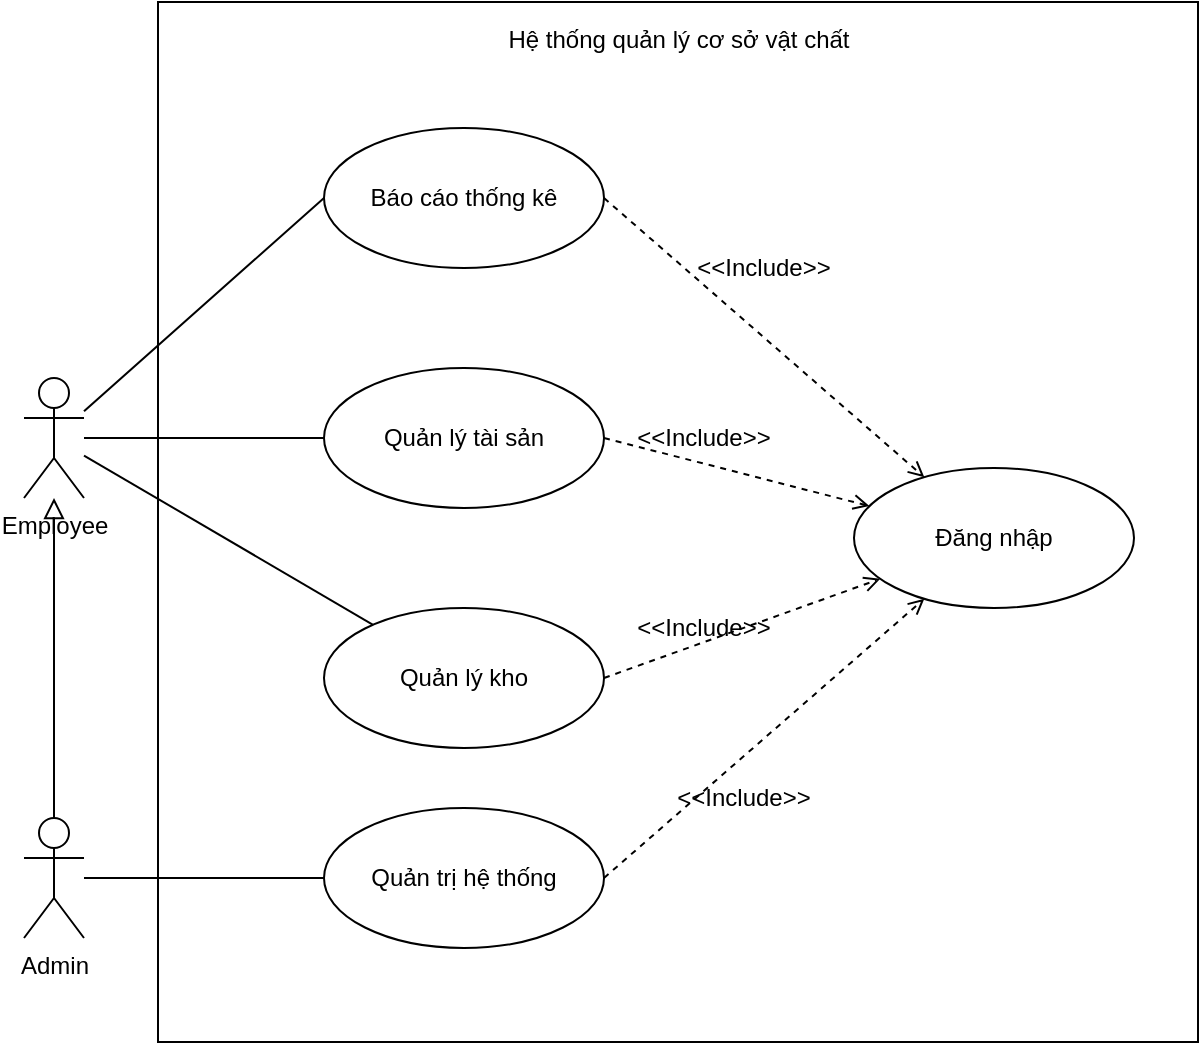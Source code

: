 <mxfile version="14.1.9" type="github" pages="5">
  <diagram id="dVXqkfpi9wXPAialBgrI" name="UC1">
    <mxGraphModel dx="1422" dy="762" grid="1" gridSize="10" guides="1" tooltips="1" connect="1" arrows="1" fold="1" page="1" pageScale="1" pageWidth="1169" pageHeight="827" math="0" shadow="0">
      <root>
        <mxCell id="0" />
        <mxCell id="1" parent="0" />
        <mxCell id="hopFDyqIysUGQZ3eUbV3-37" value="" style="rounded=0;whiteSpace=wrap;html=1;fillColor=none;" parent="1" vertex="1">
          <mxGeometry x="237" y="27" width="520" height="520" as="geometry" />
        </mxCell>
        <mxCell id="hopFDyqIysUGQZ3eUbV3-20" style="rounded=0;orthogonalLoop=1;jettySize=auto;html=1;entryX=0;entryY=0.5;entryDx=0;entryDy=0;startSize=6;endArrow=none;endFill=0;strokeWidth=1;" parent="1" source="hopFDyqIysUGQZ3eUbV3-1" target="hopFDyqIysUGQZ3eUbV3-12" edge="1">
          <mxGeometry relative="1" as="geometry" />
        </mxCell>
        <mxCell id="-otY0n_Lngo77KqHLbCn-20" style="edgeStyle=orthogonalEdgeStyle;rounded=0;orthogonalLoop=1;jettySize=auto;html=1;endArrow=block;endFill=0;endSize=8;" edge="1" parent="1" source="hopFDyqIysUGQZ3eUbV3-1" target="hopFDyqIysUGQZ3eUbV3-2">
          <mxGeometry relative="1" as="geometry" />
        </mxCell>
        <mxCell id="hopFDyqIysUGQZ3eUbV3-1" value="Admin" style="shape=umlActor;verticalLabelPosition=bottom;verticalAlign=top;html=1;outlineConnect=0;" parent="1" vertex="1">
          <mxGeometry x="170" y="435" width="30" height="60" as="geometry" />
        </mxCell>
        <mxCell id="hopFDyqIysUGQZ3eUbV3-22" style="edgeStyle=none;rounded=0;orthogonalLoop=1;jettySize=auto;html=1;entryX=0;entryY=0.5;entryDx=0;entryDy=0;startSize=6;endArrow=none;endFill=0;strokeWidth=1;" parent="1" source="hopFDyqIysUGQZ3eUbV3-2" target="hopFDyqIysUGQZ3eUbV3-15" edge="1">
          <mxGeometry relative="1" as="geometry">
            <mxPoint x="200" y="160" as="sourcePoint" />
          </mxGeometry>
        </mxCell>
        <mxCell id="hopFDyqIysUGQZ3eUbV3-2" value="Employee" style="shape=umlActor;verticalLabelPosition=bottom;verticalAlign=top;html=1;outlineConnect=0;" parent="1" vertex="1">
          <mxGeometry x="170" y="215" width="30" height="60" as="geometry" />
        </mxCell>
        <mxCell id="hopFDyqIysUGQZ3eUbV3-25" style="edgeStyle=none;rounded=0;orthogonalLoop=1;jettySize=auto;html=1;startSize=6;endArrow=open;endFill=0;strokeWidth=1;exitX=1;exitY=0.5;exitDx=0;exitDy=0;dashed=1;" parent="1" source="hopFDyqIysUGQZ3eUbV3-12" target="hopFDyqIysUGQZ3eUbV3-24" edge="1">
          <mxGeometry relative="1" as="geometry" />
        </mxCell>
        <mxCell id="hopFDyqIysUGQZ3eUbV3-12" value="Quản trị hệ thống" style="ellipse;whiteSpace=wrap;html=1;" parent="1" vertex="1">
          <mxGeometry x="320" y="430" width="140" height="70" as="geometry" />
        </mxCell>
        <mxCell id="hopFDyqIysUGQZ3eUbV3-28" style="edgeStyle=none;rounded=0;orthogonalLoop=1;jettySize=auto;html=1;exitX=1;exitY=0.5;exitDx=0;exitDy=0;dashed=1;startSize=6;endArrow=open;endFill=0;strokeWidth=1;" parent="1" source="hopFDyqIysUGQZ3eUbV3-14" target="hopFDyqIysUGQZ3eUbV3-24" edge="1">
          <mxGeometry relative="1" as="geometry" />
        </mxCell>
        <mxCell id="hopFDyqIysUGQZ3eUbV3-14" value="Quản lý tài sản" style="ellipse;whiteSpace=wrap;html=1;" parent="1" vertex="1">
          <mxGeometry x="320" y="210" width="140" height="70" as="geometry" />
        </mxCell>
        <mxCell id="hopFDyqIysUGQZ3eUbV3-29" style="edgeStyle=none;rounded=0;orthogonalLoop=1;jettySize=auto;html=1;dashed=1;startSize=6;endArrow=open;endFill=0;strokeWidth=1;exitX=1;exitY=0.5;exitDx=0;exitDy=0;" parent="1" source="hopFDyqIysUGQZ3eUbV3-15" target="hopFDyqIysUGQZ3eUbV3-24" edge="1">
          <mxGeometry relative="1" as="geometry" />
        </mxCell>
        <mxCell id="hopFDyqIysUGQZ3eUbV3-15" value="Báo cáo thống kê" style="ellipse;whiteSpace=wrap;html=1;" parent="1" vertex="1">
          <mxGeometry x="320" y="90" width="140" height="70" as="geometry" />
        </mxCell>
        <mxCell id="hopFDyqIysUGQZ3eUbV3-30" style="edgeStyle=none;rounded=0;orthogonalLoop=1;jettySize=auto;html=1;dashed=1;startSize=6;endArrow=open;endFill=0;strokeWidth=1;exitX=1;exitY=0.5;exitDx=0;exitDy=0;" parent="1" source="hopFDyqIysUGQZ3eUbV3-16" target="hopFDyqIysUGQZ3eUbV3-24" edge="1">
          <mxGeometry relative="1" as="geometry" />
        </mxCell>
        <mxCell id="hopFDyqIysUGQZ3eUbV3-16" value="Quản lý kho" style="ellipse;whiteSpace=wrap;html=1;" parent="1" vertex="1">
          <mxGeometry x="320" y="330" width="140" height="70" as="geometry" />
        </mxCell>
        <mxCell id="hopFDyqIysUGQZ3eUbV3-24" value="Đăng nhập" style="ellipse;whiteSpace=wrap;html=1;" parent="1" vertex="1">
          <mxGeometry x="585" y="260" width="140" height="70" as="geometry" />
        </mxCell>
        <mxCell id="hopFDyqIysUGQZ3eUbV3-31" value="&amp;lt;&amp;lt;Include&amp;gt;&amp;gt;" style="text;html=1;strokeColor=none;fillColor=none;align=center;verticalAlign=middle;whiteSpace=wrap;rounded=0;" parent="1" vertex="1">
          <mxGeometry x="520" y="150" width="40" height="20" as="geometry" />
        </mxCell>
        <mxCell id="hopFDyqIysUGQZ3eUbV3-32" value="&amp;lt;&amp;lt;Include&amp;gt;&amp;gt;" style="text;html=1;strokeColor=none;fillColor=none;align=center;verticalAlign=middle;whiteSpace=wrap;rounded=0;" parent="1" vertex="1">
          <mxGeometry x="510" y="415" width="40" height="20" as="geometry" />
        </mxCell>
        <mxCell id="hopFDyqIysUGQZ3eUbV3-33" value="&amp;lt;&amp;lt;Include&amp;gt;&amp;gt;" style="text;html=1;strokeColor=none;fillColor=none;align=center;verticalAlign=middle;whiteSpace=wrap;rounded=0;" parent="1" vertex="1">
          <mxGeometry x="490" y="235" width="40" height="20" as="geometry" />
        </mxCell>
        <mxCell id="hopFDyqIysUGQZ3eUbV3-34" value="&amp;lt;&amp;lt;Include&amp;gt;&amp;gt;" style="text;html=1;strokeColor=none;fillColor=none;align=center;verticalAlign=middle;whiteSpace=wrap;rounded=0;" parent="1" vertex="1">
          <mxGeometry x="490" y="330" width="40" height="20" as="geometry" />
        </mxCell>
        <mxCell id="hopFDyqIysUGQZ3eUbV3-38" value="Hệ thống quản lý cơ sở vật chất" style="text;html=1;strokeColor=none;fillColor=none;align=center;verticalAlign=middle;whiteSpace=wrap;rounded=0;" parent="1" vertex="1">
          <mxGeometry x="382.5" y="36" width="229" height="20" as="geometry" />
        </mxCell>
        <mxCell id="37WXP0a6L4Rm4VhgSl-j-1" value="" style="endArrow=none;html=1;strokeWidth=1;" parent="1" source="hopFDyqIysUGQZ3eUbV3-14" target="hopFDyqIysUGQZ3eUbV3-2" edge="1">
          <mxGeometry width="50" height="50" relative="1" as="geometry">
            <mxPoint x="560" y="310" as="sourcePoint" />
            <mxPoint x="610" y="260" as="targetPoint" />
          </mxGeometry>
        </mxCell>
        <mxCell id="37WXP0a6L4Rm4VhgSl-j-2" value="" style="endArrow=none;html=1;strokeWidth=1;" parent="1" source="hopFDyqIysUGQZ3eUbV3-2" target="hopFDyqIysUGQZ3eUbV3-16" edge="1">
          <mxGeometry width="50" height="50" relative="1" as="geometry">
            <mxPoint x="560" y="310" as="sourcePoint" />
            <mxPoint x="610" y="260" as="targetPoint" />
          </mxGeometry>
        </mxCell>
      </root>
    </mxGraphModel>
  </diagram>
  <diagram id="IGF3EsUmBoyFUmp52A5r" name="QL mượn trả">
    <mxGraphModel dx="1422" dy="762" grid="1" gridSize="10" guides="1" tooltips="1" connect="1" arrows="1" fold="1" page="1" pageScale="1" pageWidth="827" pageHeight="1169" math="0" shadow="0">
      <root>
        <mxCell id="8nXFH0JiOrz2kU0Iak2L-0" />
        <mxCell id="8nXFH0JiOrz2kU0Iak2L-1" parent="8nXFH0JiOrz2kU0Iak2L-0" />
        <mxCell id="8nXFH0JiOrz2kU0Iak2L-9" value="" style="rounded=0;whiteSpace=wrap;html=1;fillColor=none;" vertex="1" parent="8nXFH0JiOrz2kU0Iak2L-1">
          <mxGeometry x="240" y="200" width="410" height="320" as="geometry" />
        </mxCell>
        <mxCell id="8nXFH0JiOrz2kU0Iak2L-2" value="Quản lý mượn" style="ellipse;whiteSpace=wrap;html=1;fillColor=none;" vertex="1" parent="8nXFH0JiOrz2kU0Iak2L-1">
          <mxGeometry x="500" y="250" width="140" height="70" as="geometry" />
        </mxCell>
        <mxCell id="8nXFH0JiOrz2kU0Iak2L-3" value="Quản lý trả" style="ellipse;whiteSpace=wrap;html=1;fillColor=none;" vertex="1" parent="8nXFH0JiOrz2kU0Iak2L-1">
          <mxGeometry x="500" y="340" width="140" height="70" as="geometry" />
        </mxCell>
        <mxCell id="8nXFH0JiOrz2kU0Iak2L-4" value="Cập nhật tình trạng&lt;br&gt;tài sản mượn trả" style="ellipse;whiteSpace=wrap;html=1;fillColor=none;" vertex="1" parent="8nXFH0JiOrz2kU0Iak2L-1">
          <mxGeometry x="500" y="430" width="140" height="70" as="geometry" />
        </mxCell>
        <mxCell id="8nXFH0JiOrz2kU0Iak2L-5" value="Quản lý mượn trả" style="ellipse;whiteSpace=wrap;html=1;fillColor=none;" vertex="1" parent="8nXFH0JiOrz2kU0Iak2L-1">
          <mxGeometry x="290" y="340" width="140" height="70" as="geometry" />
        </mxCell>
        <mxCell id="8nXFH0JiOrz2kU0Iak2L-6" value="&amp;lt;&amp;lt;extend&amp;gt;" style="html=1;verticalAlign=bottom;endArrow=open;dashed=1;endSize=8;strokeWidth=1;" edge="1" parent="8nXFH0JiOrz2kU0Iak2L-1" source="8nXFH0JiOrz2kU0Iak2L-2" target="8nXFH0JiOrz2kU0Iak2L-5">
          <mxGeometry x="-0.063" y="2" relative="1" as="geometry">
            <mxPoint x="730" y="360" as="sourcePoint" />
            <mxPoint x="650" y="360" as="targetPoint" />
            <mxPoint as="offset" />
          </mxGeometry>
        </mxCell>
        <mxCell id="8nXFH0JiOrz2kU0Iak2L-7" value="&amp;lt;&amp;lt;extend&amp;gt;" style="html=1;verticalAlign=bottom;endArrow=open;dashed=1;endSize=8;strokeWidth=1;" edge="1" parent="8nXFH0JiOrz2kU0Iak2L-1" source="8nXFH0JiOrz2kU0Iak2L-3" target="8nXFH0JiOrz2kU0Iak2L-5">
          <mxGeometry x="0.1" y="-4" relative="1" as="geometry">
            <mxPoint x="529.464" y="319.218" as="sourcePoint" />
            <mxPoint x="400.618" y="380.824" as="targetPoint" />
            <mxPoint as="offset" />
          </mxGeometry>
        </mxCell>
        <mxCell id="8nXFH0JiOrz2kU0Iak2L-8" value="&amp;lt;&amp;lt;extend&amp;gt;" style="html=1;verticalAlign=bottom;endArrow=open;dashed=1;endSize=8;strokeWidth=1;" edge="1" parent="8nXFH0JiOrz2kU0Iak2L-1" source="8nXFH0JiOrz2kU0Iak2L-4" target="8nXFH0JiOrz2kU0Iak2L-5">
          <mxGeometry x="-0.249" y="-4" relative="1" as="geometry">
            <mxPoint x="510.999" y="390.893" as="sourcePoint" />
            <mxPoint x="418.962" y="398.996" as="targetPoint" />
            <mxPoint as="offset" />
          </mxGeometry>
        </mxCell>
        <mxCell id="vbhxtsgh-oYcn0MGXYFK-3" style="edgeStyle=orthogonalEdgeStyle;rounded=0;orthogonalLoop=1;jettySize=auto;html=1;endArrow=none;endFill=0;" edge="1" parent="8nXFH0JiOrz2kU0Iak2L-1" source="8nXFH0JiOrz2kU0Iak2L-10" target="8nXFH0JiOrz2kU0Iak2L-5">
          <mxGeometry relative="1" as="geometry" />
        </mxCell>
        <mxCell id="8nXFH0JiOrz2kU0Iak2L-10" value="Người quản lý" style="shape=umlActor;verticalLabelPosition=bottom;verticalAlign=top;html=1;outlineConnect=0;fillColor=none;" vertex="1" parent="8nXFH0JiOrz2kU0Iak2L-1">
          <mxGeometry x="150" y="345" width="30" height="60" as="geometry" />
        </mxCell>
        <mxCell id="vbhxtsgh-oYcn0MGXYFK-4" value="Quản lý mượn trả" style="text;html=1;strokeColor=none;fillColor=none;align=center;verticalAlign=middle;whiteSpace=wrap;rounded=0;" vertex="1" parent="8nXFH0JiOrz2kU0Iak2L-1">
          <mxGeometry x="382.5" y="210" width="125" height="20" as="geometry" />
        </mxCell>
      </root>
    </mxGraphModel>
  </diagram>
  <diagram id="-IxsUjIWY__YTiO2alqX" name="BCThongKe">
    <mxGraphModel dx="1422" dy="762" grid="1" gridSize="10" guides="1" tooltips="1" connect="1" arrows="1" fold="1" page="1" pageScale="1" pageWidth="827" pageHeight="1169" math="0" shadow="0">
      <root>
        <mxCell id="qecP7PRHYcjF8Xf0-uvo-0" />
        <mxCell id="qecP7PRHYcjF8Xf0-uvo-1" parent="qecP7PRHYcjF8Xf0-uvo-0" />
        <mxCell id="raj28CaZX_jqwOknyR3C-2" value="" style="rounded=0;whiteSpace=wrap;html=1;fillColor=none;" vertex="1" parent="qecP7PRHYcjF8Xf0-uvo-1">
          <mxGeometry x="160" y="80" width="520" height="480" as="geometry" />
        </mxCell>
        <mxCell id="qecP7PRHYcjF8Xf0-uvo-2" value="In sổ tài sản&lt;br&gt;lưu kho" style="ellipse;whiteSpace=wrap;html=1;" vertex="1" parent="qecP7PRHYcjF8Xf0-uvo-1">
          <mxGeometry x="494" y="130" width="140" height="70" as="geometry" />
        </mxCell>
        <mxCell id="qecP7PRHYcjF8Xf0-uvo-3" value="In sổ theo dõi &lt;br&gt;tài sản sử dụng" style="ellipse;whiteSpace=wrap;html=1;" vertex="1" parent="qecP7PRHYcjF8Xf0-uvo-1">
          <mxGeometry x="494" y="240" width="140" height="70" as="geometry" />
        </mxCell>
        <mxCell id="qecP7PRHYcjF8Xf0-uvo-4" value="In sổ theo dõi&lt;br&gt;mượn trả" style="ellipse;whiteSpace=wrap;html=1;" vertex="1" parent="qecP7PRHYcjF8Xf0-uvo-1">
          <mxGeometry x="494" y="350" width="140" height="70" as="geometry" />
        </mxCell>
        <mxCell id="qecP7PRHYcjF8Xf0-uvo-5" value="In biên bản&lt;br&gt;thanh lý tài sản" style="ellipse;whiteSpace=wrap;html=1;" vertex="1" parent="qecP7PRHYcjF8Xf0-uvo-1">
          <mxGeometry x="494" y="470" width="140" height="70" as="geometry" />
        </mxCell>
        <mxCell id="qecP7PRHYcjF8Xf0-uvo-6" value="Báo cáo thống kê" style="ellipse;whiteSpace=wrap;html=1;fillColor=none;" vertex="1" parent="qecP7PRHYcjF8Xf0-uvo-1">
          <mxGeometry x="194" y="275" width="140" height="70" as="geometry" />
        </mxCell>
        <mxCell id="qecP7PRHYcjF8Xf0-uvo-7" value="&amp;lt;&amp;lt;extend&amp;gt;&amp;gt;" style="html=1;verticalAlign=bottom;endArrow=open;dashed=1;endSize=8;strokeWidth=1;" edge="1" parent="qecP7PRHYcjF8Xf0-uvo-1" source="qecP7PRHYcjF8Xf0-uvo-2" target="qecP7PRHYcjF8Xf0-uvo-6">
          <mxGeometry relative="1" as="geometry">
            <mxPoint x="404" y="280" as="sourcePoint" />
            <mxPoint x="324" y="280" as="targetPoint" />
          </mxGeometry>
        </mxCell>
        <mxCell id="qecP7PRHYcjF8Xf0-uvo-8" value="&amp;lt;&amp;lt;extend&amp;gt;&amp;gt;" style="html=1;verticalAlign=bottom;endArrow=open;dashed=1;endSize=8;strokeWidth=1;" edge="1" parent="qecP7PRHYcjF8Xf0-uvo-1" source="qecP7PRHYcjF8Xf0-uvo-3" target="qecP7PRHYcjF8Xf0-uvo-6">
          <mxGeometry relative="1" as="geometry">
            <mxPoint x="523.645" y="199.313" as="sourcePoint" />
            <mxPoint x="324.369" y="295.695" as="targetPoint" />
          </mxGeometry>
        </mxCell>
        <mxCell id="qecP7PRHYcjF8Xf0-uvo-9" value="&amp;lt;&amp;lt;extend&amp;gt;&amp;gt;" style="html=1;verticalAlign=bottom;endArrow=open;dashed=1;endSize=8;strokeWidth=1;" edge="1" parent="qecP7PRHYcjF8Xf0-uvo-1" source="qecP7PRHYcjF8Xf0-uvo-4" target="qecP7PRHYcjF8Xf0-uvo-6">
          <mxGeometry relative="1" as="geometry">
            <mxPoint x="505.788" y="292.86" as="sourcePoint" />
            <mxPoint x="342.193" y="312.098" as="targetPoint" />
          </mxGeometry>
        </mxCell>
        <mxCell id="qecP7PRHYcjF8Xf0-uvo-10" value="&amp;lt;&amp;lt;extend&amp;gt;&amp;gt;" style="html=1;verticalAlign=bottom;endArrow=open;dashed=1;endSize=8;strokeWidth=1;" edge="1" parent="qecP7PRHYcjF8Xf0-uvo-1" source="qecP7PRHYcjF8Xf0-uvo-5" target="qecP7PRHYcjF8Xf0-uvo-6">
          <mxGeometry relative="1" as="geometry">
            <mxPoint x="511.34" y="379.398" as="sourcePoint" />
            <mxPoint x="336.65" y="335.613" as="targetPoint" />
          </mxGeometry>
        </mxCell>
        <mxCell id="raj28CaZX_jqwOknyR3C-1" style="edgeStyle=orthogonalEdgeStyle;rounded=0;orthogonalLoop=1;jettySize=auto;html=1;endArrow=none;endFill=0;" edge="1" parent="qecP7PRHYcjF8Xf0-uvo-1" source="raj28CaZX_jqwOknyR3C-0" target="qecP7PRHYcjF8Xf0-uvo-6">
          <mxGeometry relative="1" as="geometry" />
        </mxCell>
        <mxCell id="raj28CaZX_jqwOknyR3C-0" value="Người quản lý" style="shape=umlActor;verticalLabelPosition=bottom;verticalAlign=top;html=1;outlineConnect=0;" vertex="1" parent="qecP7PRHYcjF8Xf0-uvo-1">
          <mxGeometry x="60" y="280" width="30" height="60" as="geometry" />
        </mxCell>
        <mxCell id="raj28CaZX_jqwOknyR3C-3" value="Báo cáo thống kê" style="text;html=1;strokeColor=none;fillColor=none;align=center;verticalAlign=middle;whiteSpace=wrap;rounded=0;" vertex="1" parent="qecP7PRHYcjF8Xf0-uvo-1">
          <mxGeometry x="290" y="90" width="260" height="20" as="geometry" />
        </mxCell>
      </root>
    </mxGraphModel>
  </diagram>
  <diagram id="7EyZ27wmHecVhEe1ccXc" name="QLTaiSan">
    <mxGraphModel dx="1422" dy="762" grid="1" gridSize="10" guides="1" tooltips="1" connect="1" arrows="1" fold="1" page="1" pageScale="1" pageWidth="827" pageHeight="1169" math="0" shadow="0">
      <root>
        <mxCell id="V6m8ZGiipPO3ib2vbjC9-0" />
        <mxCell id="V6m8ZGiipPO3ib2vbjC9-1" parent="V6m8ZGiipPO3ib2vbjC9-0" />
        <mxCell id="V6m8ZGiipPO3ib2vbjC9-17" value="" style="rounded=0;whiteSpace=wrap;html=1;fillColor=none;" vertex="1" parent="V6m8ZGiipPO3ib2vbjC9-1">
          <mxGeometry x="160" y="120" width="680" height="520" as="geometry" />
        </mxCell>
        <mxCell id="V6m8ZGiipPO3ib2vbjC9-2" value="Cập nhật&amp;nbsp;tài sản" style="ellipse;whiteSpace=wrap;html=1;fillColor=none;" vertex="1" parent="V6m8ZGiipPO3ib2vbjC9-1">
          <mxGeometry x="440" y="370" width="140" height="70" as="geometry" />
        </mxCell>
        <mxCell id="V6m8ZGiipPO3ib2vbjC9-3" value="Tìm kiếm tài sản" style="ellipse;whiteSpace=wrap;html=1;fillColor=none;" vertex="1" parent="V6m8ZGiipPO3ib2vbjC9-1">
          <mxGeometry x="440" y="530" width="140" height="70" as="geometry" />
        </mxCell>
        <mxCell id="V6m8ZGiipPO3ib2vbjC9-4" value="Điều chuyển tài sản" style="ellipse;whiteSpace=wrap;html=1;fillColor=none;" vertex="1" parent="V6m8ZGiipPO3ib2vbjC9-1">
          <mxGeometry x="660" y="530" width="140" height="70" as="geometry" />
        </mxCell>
        <mxCell id="V6m8ZGiipPO3ib2vbjC9-5" value="Nhập tài sản" style="ellipse;whiteSpace=wrap;html=1;fillColor=none;" vertex="1" parent="V6m8ZGiipPO3ib2vbjC9-1">
          <mxGeometry x="440" y="200" width="140" height="70" as="geometry" />
        </mxCell>
        <mxCell id="V6m8ZGiipPO3ib2vbjC9-6" value="Tài sản hỏng,&lt;br&gt;&amp;nbsp;sửa chữa" style="ellipse;whiteSpace=wrap;html=1;fillColor=none;" vertex="1" parent="V6m8ZGiipPO3ib2vbjC9-1">
          <mxGeometry x="660" y="200" width="140" height="70" as="geometry" />
        </mxCell>
        <mxCell id="V6m8ZGiipPO3ib2vbjC9-7" value="Tài sản thanh lý" style="ellipse;whiteSpace=wrap;html=1;fillColor=none;" vertex="1" parent="V6m8ZGiipPO3ib2vbjC9-1">
          <mxGeometry x="660" y="310" width="140" height="70" as="geometry" />
        </mxCell>
        <mxCell id="V6m8ZGiipPO3ib2vbjC9-8" value="Tài sản bị mất,&lt;br&gt;thất lạc" style="ellipse;whiteSpace=wrap;html=1;fillColor=none;" vertex="1" parent="V6m8ZGiipPO3ib2vbjC9-1">
          <mxGeometry x="660" y="420" width="140" height="70" as="geometry" />
        </mxCell>
        <mxCell id="V6m8ZGiipPO3ib2vbjC9-9" value="&amp;lt;&amp;lt;extend&amp;gt;&amp;gt;" style="html=1;verticalAlign=bottom;endArrow=open;dashed=1;endSize=8;strokeWidth=1;" edge="1" parent="V6m8ZGiipPO3ib2vbjC9-1" source="V6m8ZGiipPO3ib2vbjC9-7" target="V6m8ZGiipPO3ib2vbjC9-2">
          <mxGeometry x="-0.011" y="-2" relative="1" as="geometry">
            <mxPoint x="680" y="370" as="sourcePoint" />
            <mxPoint x="600" y="370" as="targetPoint" />
            <mxPoint as="offset" />
          </mxGeometry>
        </mxCell>
        <mxCell id="V6m8ZGiipPO3ib2vbjC9-10" value="&amp;lt;&amp;lt;extend&amp;gt;&amp;gt;" style="html=1;verticalAlign=bottom;endArrow=open;dashed=1;endSize=8;strokeWidth=1;" edge="1" parent="V6m8ZGiipPO3ib2vbjC9-1" source="V6m8ZGiipPO3ib2vbjC9-6" target="V6m8ZGiipPO3ib2vbjC9-2">
          <mxGeometry relative="1" as="geometry">
            <mxPoint x="680" y="370" as="sourcePoint" />
            <mxPoint x="600" y="370" as="targetPoint" />
          </mxGeometry>
        </mxCell>
        <mxCell id="V6m8ZGiipPO3ib2vbjC9-11" value="&amp;lt;&amp;lt;extend&amp;gt;&amp;gt;" style="html=1;verticalAlign=bottom;endArrow=open;dashed=1;endSize=8;strokeWidth=1;" edge="1" parent="V6m8ZGiipPO3ib2vbjC9-1" source="V6m8ZGiipPO3ib2vbjC9-8" target="V6m8ZGiipPO3ib2vbjC9-2">
          <mxGeometry x="-0.251" y="-2" relative="1" as="geometry">
            <mxPoint x="680" y="370" as="sourcePoint" />
            <mxPoint x="600" y="370" as="targetPoint" />
            <mxPoint as="offset" />
          </mxGeometry>
        </mxCell>
        <mxCell id="V6m8ZGiipPO3ib2vbjC9-12" value="&amp;lt;&amp;lt;extend&amp;gt;&amp;gt;" style="html=1;verticalAlign=bottom;endArrow=open;dashed=1;endSize=8;strokeWidth=1;" edge="1" parent="V6m8ZGiipPO3ib2vbjC9-1" source="V6m8ZGiipPO3ib2vbjC9-4" target="V6m8ZGiipPO3ib2vbjC9-2">
          <mxGeometry relative="1" as="geometry">
            <mxPoint x="662.919" y="523.227" as="sourcePoint" />
            <mxPoint x="567.075" y="480.003" as="targetPoint" />
          </mxGeometry>
        </mxCell>
        <mxCell id="V6m8ZGiipPO3ib2vbjC9-13" value="Quản lý tài sản" style="ellipse;whiteSpace=wrap;html=1;fillColor=none;" vertex="1" parent="V6m8ZGiipPO3ib2vbjC9-1">
          <mxGeometry x="200" y="370" width="140" height="70" as="geometry" />
        </mxCell>
        <mxCell id="V6m8ZGiipPO3ib2vbjC9-14" value="&amp;lt;&amp;lt;extend&amp;gt;&amp;gt;" style="html=1;verticalAlign=bottom;endArrow=open;dashed=1;endSize=8;strokeWidth=1;" edge="1" parent="V6m8ZGiipPO3ib2vbjC9-1" source="V6m8ZGiipPO3ib2vbjC9-5" target="V6m8ZGiipPO3ib2vbjC9-13">
          <mxGeometry relative="1" as="geometry">
            <mxPoint x="699.959" y="300.709" as="sourcePoint" />
            <mxPoint x="580.115" y="386.317" as="targetPoint" />
          </mxGeometry>
        </mxCell>
        <mxCell id="V6m8ZGiipPO3ib2vbjC9-15" value="&amp;lt;&amp;lt;extend&amp;gt;&amp;gt;" style="html=1;verticalAlign=bottom;endArrow=open;dashed=1;endSize=8;strokeWidth=1;" edge="1" parent="V6m8ZGiipPO3ib2vbjC9-1" source="V6m8ZGiipPO3ib2vbjC9-2" target="V6m8ZGiipPO3ib2vbjC9-13">
          <mxGeometry relative="1" as="geometry">
            <mxPoint x="699.959" y="300.709" as="sourcePoint" />
            <mxPoint x="370" y="500" as="targetPoint" />
          </mxGeometry>
        </mxCell>
        <mxCell id="V6m8ZGiipPO3ib2vbjC9-16" value="&amp;lt;&amp;lt;extend&amp;gt;&amp;gt;" style="html=1;verticalAlign=bottom;endArrow=open;dashed=1;endSize=8;strokeWidth=1;" edge="1" parent="V6m8ZGiipPO3ib2vbjC9-1" source="V6m8ZGiipPO3ib2vbjC9-3" target="V6m8ZGiipPO3ib2vbjC9-13">
          <mxGeometry relative="1" as="geometry">
            <mxPoint x="702.982" y="545.294" as="sourcePoint" />
            <mxPoint x="577.1" y="444.68" as="targetPoint" />
          </mxGeometry>
        </mxCell>
        <mxCell id="V6m8ZGiipPO3ib2vbjC9-18" value="Quản lý tài sản" style="text;html=1;strokeColor=none;fillColor=none;align=center;verticalAlign=middle;whiteSpace=wrap;rounded=0;" vertex="1" parent="V6m8ZGiipPO3ib2vbjC9-1">
          <mxGeometry x="397" y="130" width="206" height="20" as="geometry" />
        </mxCell>
        <mxCell id="V6m8ZGiipPO3ib2vbjC9-22" style="edgeStyle=orthogonalEdgeStyle;rounded=0;orthogonalLoop=1;jettySize=auto;html=1;endArrow=none;endFill=0;" edge="1" parent="V6m8ZGiipPO3ib2vbjC9-1" source="V6m8ZGiipPO3ib2vbjC9-19" target="V6m8ZGiipPO3ib2vbjC9-13">
          <mxGeometry relative="1" as="geometry" />
        </mxCell>
        <mxCell id="V6m8ZGiipPO3ib2vbjC9-19" value="Người quản lý" style="shape=umlActor;verticalLabelPosition=bottom;verticalAlign=top;html=1;outlineConnect=0;fillColor=none;" vertex="1" parent="V6m8ZGiipPO3ib2vbjC9-1">
          <mxGeometry x="90" y="375" width="30" height="60" as="geometry" />
        </mxCell>
      </root>
    </mxGraphModel>
  </diagram>
  <diagram id="k4N4_XLobMEejDvjhO7o" name="QTHT">
    <mxGraphModel dx="1422" dy="762" grid="1" gridSize="10" guides="1" tooltips="1" connect="1" arrows="1" fold="1" page="1" pageScale="1" pageWidth="827" pageHeight="1169" math="0" shadow="0">
      <root>
        <mxCell id="nov7QfUX4vIiQaIszh92-0" />
        <mxCell id="nov7QfUX4vIiQaIszh92-1" parent="nov7QfUX4vIiQaIszh92-0" />
        <mxCell id="nov7QfUX4vIiQaIszh92-20" value="" style="rounded=0;whiteSpace=wrap;html=1;fillColor=none;" vertex="1" parent="nov7QfUX4vIiQaIszh92-1">
          <mxGeometry x="120" y="40" width="720" height="480" as="geometry" />
        </mxCell>
        <mxCell id="nov7QfUX4vIiQaIszh92-2" style="edgeStyle=none;rounded=0;orthogonalLoop=1;jettySize=auto;html=1;dashed=1;endArrow=none;endFill=0;startArrow=open;startFill=0;startSize=10;" edge="1" parent="nov7QfUX4vIiQaIszh92-1" source="nov7QfUX4vIiQaIszh92-7" target="nov7QfUX4vIiQaIszh92-5">
          <mxGeometry relative="1" as="geometry" />
        </mxCell>
        <mxCell id="nov7QfUX4vIiQaIszh92-3" value="Xem nhật ký hoạt động" style="ellipse;whiteSpace=wrap;html=1;fillColor=none;" vertex="1" parent="nov7QfUX4vIiQaIszh92-1">
          <mxGeometry x="420" y="323.5" width="140" height="70" as="geometry" />
        </mxCell>
        <mxCell id="nov7QfUX4vIiQaIszh92-4" value="Thêm tài khoản" style="ellipse;whiteSpace=wrap;html=1;fillColor=none;" vertex="1" parent="nov7QfUX4vIiQaIszh92-1">
          <mxGeometry x="420" y="120" width="140" height="70" as="geometry" />
        </mxCell>
        <mxCell id="nov7QfUX4vIiQaIszh92-5" value="Phân cấp tài khoản" style="ellipse;whiteSpace=wrap;html=1;fillColor=none;" vertex="1" parent="nov7QfUX4vIiQaIszh92-1">
          <mxGeometry x="660" y="240" width="140" height="70" as="geometry" />
        </mxCell>
        <mxCell id="nov7QfUX4vIiQaIszh92-6" value="&amp;lt;&amp;lt;Extend&amp;gt;&amp;gt;" style="text;html=1;strokeColor=none;fillColor=none;align=center;verticalAlign=middle;whiteSpace=wrap;rounded=0;" vertex="1" parent="nov7QfUX4vIiQaIszh92-1">
          <mxGeometry x="590" y="200" width="40" height="20" as="geometry" />
        </mxCell>
        <mxCell id="nov7QfUX4vIiQaIszh92-7" value="Sửa tài khoản" style="ellipse;whiteSpace=wrap;html=1;fillColor=none;" vertex="1" parent="nov7QfUX4vIiQaIszh92-1">
          <mxGeometry x="420" y="230" width="140" height="70" as="geometry" />
        </mxCell>
        <mxCell id="nov7QfUX4vIiQaIszh92-8" value="&amp;lt;&amp;lt;Extend&amp;gt;&amp;gt;" style="text;html=1;strokeColor=none;fillColor=none;align=center;verticalAlign=middle;whiteSpace=wrap;rounded=0;" vertex="1" parent="nov7QfUX4vIiQaIszh92-1">
          <mxGeometry x="600" y="250" width="40" height="20" as="geometry" />
        </mxCell>
        <mxCell id="nov7QfUX4vIiQaIszh92-9" value="Xóa tài khoản" style="ellipse;whiteSpace=wrap;html=1;fillColor=none;" vertex="1" parent="nov7QfUX4vIiQaIszh92-1">
          <mxGeometry x="420" y="420" width="140" height="70" as="geometry" />
        </mxCell>
        <mxCell id="nov7QfUX4vIiQaIszh92-10" value="Sửa mật khẩu" style="ellipse;whiteSpace=wrap;html=1;fillColor=none;" vertex="1" parent="nov7QfUX4vIiQaIszh92-1">
          <mxGeometry x="660" y="120" width="140" height="70" as="geometry" />
        </mxCell>
        <mxCell id="nov7QfUX4vIiQaIszh92-11" style="edgeStyle=none;rounded=0;orthogonalLoop=1;jettySize=auto;html=1;dashed=1;endArrow=none;endFill=0;startArrow=open;startFill=0;startSize=10;" edge="1" parent="nov7QfUX4vIiQaIszh92-1" source="nov7QfUX4vIiQaIszh92-7" target="nov7QfUX4vIiQaIszh92-10">
          <mxGeometry relative="1" as="geometry">
            <mxPoint x="527.651" y="200.002" as="sourcePoint" />
            <mxPoint x="642.35" y="228.778" as="targetPoint" />
          </mxGeometry>
        </mxCell>
        <mxCell id="nov7QfUX4vIiQaIszh92-12" value="Sửa tên đăng nhập" style="ellipse;whiteSpace=wrap;html=1;fillColor=none;" vertex="1" parent="nov7QfUX4vIiQaIszh92-1">
          <mxGeometry x="660" y="350" width="140" height="70" as="geometry" />
        </mxCell>
        <mxCell id="nov7QfUX4vIiQaIszh92-13" value="" style="endArrow=none;html=1;strokeWidth=1;dashed=1;endFill=0;startArrow=open;startFill=0;startSize=10;" edge="1" parent="nov7QfUX4vIiQaIszh92-1" source="nov7QfUX4vIiQaIszh92-7" target="nov7QfUX4vIiQaIszh92-12">
          <mxGeometry width="50" height="50" relative="1" as="geometry">
            <mxPoint x="560" y="290" as="sourcePoint" />
            <mxPoint x="610" y="240" as="targetPoint" />
          </mxGeometry>
        </mxCell>
        <mxCell id="nov7QfUX4vIiQaIszh92-14" value="&amp;lt;&amp;lt;Extend&amp;gt;&amp;gt;" style="text;html=1;strokeColor=none;fillColor=none;align=center;verticalAlign=middle;whiteSpace=wrap;rounded=0;" vertex="1" parent="nov7QfUX4vIiQaIszh92-1">
          <mxGeometry x="600" y="323.5" width="40" height="20" as="geometry" />
        </mxCell>
        <mxCell id="nov7QfUX4vIiQaIszh92-15" value="Quản trị hệ thống" style="ellipse;whiteSpace=wrap;html=1;fillColor=none;" vertex="1" parent="nov7QfUX4vIiQaIszh92-1">
          <mxGeometry x="170" y="270" width="140" height="70" as="geometry" />
        </mxCell>
        <mxCell id="nov7QfUX4vIiQaIszh92-16" value="&amp;lt;&amp;lt;extend&amp;gt;&amp;gt;" style="html=1;verticalAlign=bottom;endArrow=open;dashed=1;endSize=8;strokeWidth=1;" edge="1" parent="nov7QfUX4vIiQaIszh92-1" source="nov7QfUX4vIiQaIszh92-4" target="nov7QfUX4vIiQaIszh92-15">
          <mxGeometry relative="1" as="geometry">
            <mxPoint x="600" y="360" as="sourcePoint" />
            <mxPoint x="520" y="360" as="targetPoint" />
          </mxGeometry>
        </mxCell>
        <mxCell id="nov7QfUX4vIiQaIszh92-17" value="&amp;lt;&amp;lt;extend&amp;gt;&amp;gt;" style="html=1;verticalAlign=bottom;endArrow=open;dashed=1;endSize=8;strokeWidth=1;" edge="1" parent="nov7QfUX4vIiQaIszh92-1" source="nov7QfUX4vIiQaIszh92-7" target="nov7QfUX4vIiQaIszh92-15">
          <mxGeometry relative="1" as="geometry">
            <mxPoint x="450.503" y="189.749" as="sourcePoint" />
            <mxPoint x="249.497" y="290.251" as="targetPoint" />
          </mxGeometry>
        </mxCell>
        <mxCell id="nov7QfUX4vIiQaIszh92-18" value="&amp;lt;&amp;lt;extend&amp;gt;&amp;gt;" style="html=1;verticalAlign=bottom;endArrow=open;dashed=1;endSize=8;strokeWidth=1;" edge="1" parent="nov7QfUX4vIiQaIszh92-1" source="nov7QfUX4vIiQaIszh92-3" target="nov7QfUX4vIiQaIszh92-15">
          <mxGeometry relative="1" as="geometry">
            <mxPoint x="432.23" y="283.763" as="sourcePoint" />
            <mxPoint x="267.636" y="305.982" as="targetPoint" />
          </mxGeometry>
        </mxCell>
        <mxCell id="nov7QfUX4vIiQaIszh92-19" value="&amp;lt;&amp;lt;extend&amp;gt;&amp;gt;" style="html=1;verticalAlign=bottom;endArrow=open;dashed=1;endSize=8;strokeWidth=1;" edge="1" parent="nov7QfUX4vIiQaIszh92-1" source="nov7QfUX4vIiQaIszh92-9" target="nov7QfUX4vIiQaIszh92-15">
          <mxGeometry relative="1" as="geometry">
            <mxPoint x="437.127" y="373.113" as="sourcePoint" />
            <mxPoint x="262.942" y="330.316" as="targetPoint" />
          </mxGeometry>
        </mxCell>
        <mxCell id="nov7QfUX4vIiQaIszh92-22" style="edgeStyle=orthogonalEdgeStyle;rounded=0;orthogonalLoop=1;jettySize=auto;html=1;endArrow=none;endFill=0;" edge="1" parent="nov7QfUX4vIiQaIszh92-1" source="nov7QfUX4vIiQaIszh92-21" target="nov7QfUX4vIiQaIszh92-15">
          <mxGeometry relative="1" as="geometry" />
        </mxCell>
        <mxCell id="nov7QfUX4vIiQaIszh92-21" value="Người quản trị" style="shape=umlActor;verticalLabelPosition=bottom;verticalAlign=top;html=1;outlineConnect=0;fillColor=none;" vertex="1" parent="nov7QfUX4vIiQaIszh92-1">
          <mxGeometry x="40" y="275" width="30" height="60" as="geometry" />
        </mxCell>
      </root>
    </mxGraphModel>
  </diagram>
</mxfile>
